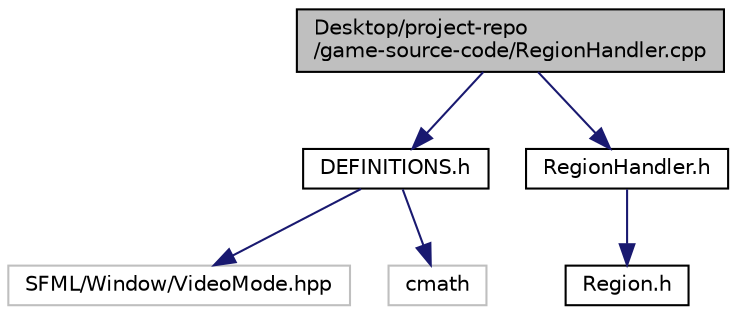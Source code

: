 digraph "Desktop/project-repo/game-source-code/RegionHandler.cpp"
{
  edge [fontname="Helvetica",fontsize="10",labelfontname="Helvetica",labelfontsize="10"];
  node [fontname="Helvetica",fontsize="10",shape=record];
  Node0 [label="Desktop/project-repo\l/game-source-code/RegionHandler.cpp",height=0.2,width=0.4,color="black", fillcolor="grey75", style="filled", fontcolor="black"];
  Node0 -> Node1 [color="midnightblue",fontsize="10",style="solid",fontname="Helvetica"];
  Node1 [label="DEFINITIONS.h",height=0.2,width=0.4,color="black", fillcolor="white", style="filled",URL="$_d_e_f_i_n_i_t_i_o_n_s_8h.html"];
  Node1 -> Node2 [color="midnightblue",fontsize="10",style="solid",fontname="Helvetica"];
  Node2 [label="SFML/Window/VideoMode.hpp",height=0.2,width=0.4,color="grey75", fillcolor="white", style="filled"];
  Node1 -> Node3 [color="midnightblue",fontsize="10",style="solid",fontname="Helvetica"];
  Node3 [label="cmath",height=0.2,width=0.4,color="grey75", fillcolor="white", style="filled"];
  Node0 -> Node4 [color="midnightblue",fontsize="10",style="solid",fontname="Helvetica"];
  Node4 [label="RegionHandler.h",height=0.2,width=0.4,color="black", fillcolor="white", style="filled",URL="$_region_handler_8h.html",tooltip="Takes in the center x and y position of an Entity object and determines which region and subregion th..."];
  Node4 -> Node5 [color="midnightblue",fontsize="10",style="solid",fontname="Helvetica"];
  Node5 [label="Region.h",height=0.2,width=0.4,color="black", fillcolor="white", style="filled",URL="$_region_8h.html"];
}
